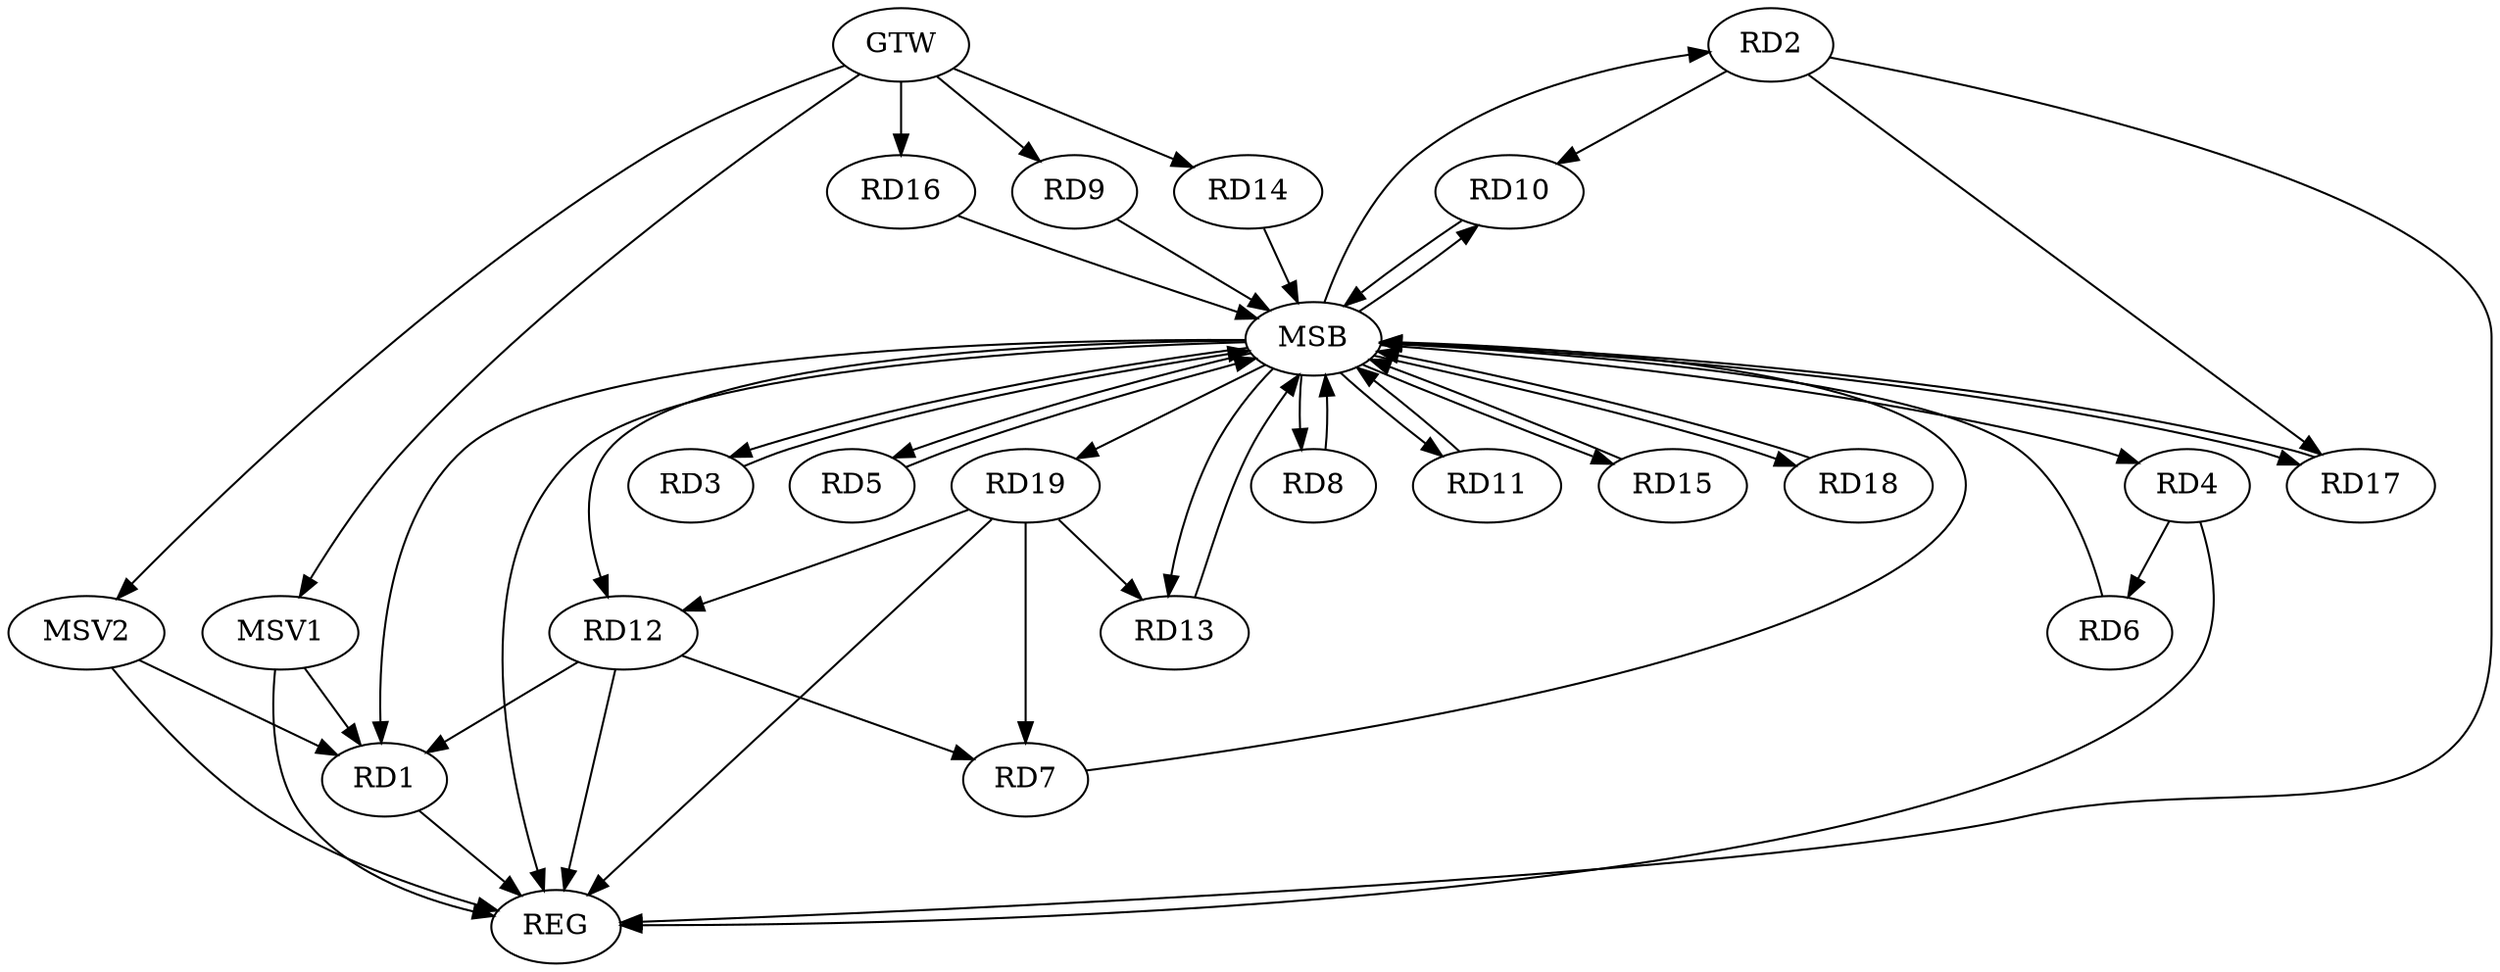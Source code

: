 strict digraph G {
  RD1 [ label="RD1" ];
  RD2 [ label="RD2" ];
  RD3 [ label="RD3" ];
  RD4 [ label="RD4" ];
  RD5 [ label="RD5" ];
  RD6 [ label="RD6" ];
  RD7 [ label="RD7" ];
  RD8 [ label="RD8" ];
  RD9 [ label="RD9" ];
  RD10 [ label="RD10" ];
  RD11 [ label="RD11" ];
  RD12 [ label="RD12" ];
  RD13 [ label="RD13" ];
  RD14 [ label="RD14" ];
  RD15 [ label="RD15" ];
  RD16 [ label="RD16" ];
  RD17 [ label="RD17" ];
  RD18 [ label="RD18" ];
  RD19 [ label="RD19" ];
  GTW [ label="GTW" ];
  REG [ label="REG" ];
  MSB [ label="MSB" ];
  MSV1 [ label="MSV1" ];
  MSV2 [ label="MSV2" ];
  RD12 -> RD1;
  RD2 -> RD10;
  RD2 -> RD17;
  RD4 -> RD6;
  RD12 -> RD7;
  RD19 -> RD7;
  RD19 -> RD12;
  RD19 -> RD13;
  GTW -> RD9;
  GTW -> RD14;
  GTW -> RD16;
  RD1 -> REG;
  RD2 -> REG;
  RD4 -> REG;
  RD12 -> REG;
  RD19 -> REG;
  RD3 -> MSB;
  MSB -> RD12;
  MSB -> RD15;
  MSB -> RD19;
  MSB -> REG;
  RD5 -> MSB;
  MSB -> RD1;
  MSB -> RD17;
  RD6 -> MSB;
  RD7 -> MSB;
  MSB -> RD4;
  MSB -> RD10;
  MSB -> RD18;
  RD8 -> MSB;
  MSB -> RD11;
  RD9 -> MSB;
  RD10 -> MSB;
  MSB -> RD8;
  RD11 -> MSB;
  RD13 -> MSB;
  MSB -> RD5;
  RD14 -> MSB;
  MSB -> RD3;
  MSB -> RD13;
  RD15 -> MSB;
  RD16 -> MSB;
  RD17 -> MSB;
  MSB -> RD2;
  RD18 -> MSB;
  MSV1 -> RD1;
  GTW -> MSV1;
  MSV1 -> REG;
  MSV2 -> RD1;
  GTW -> MSV2;
  MSV2 -> REG;
}
